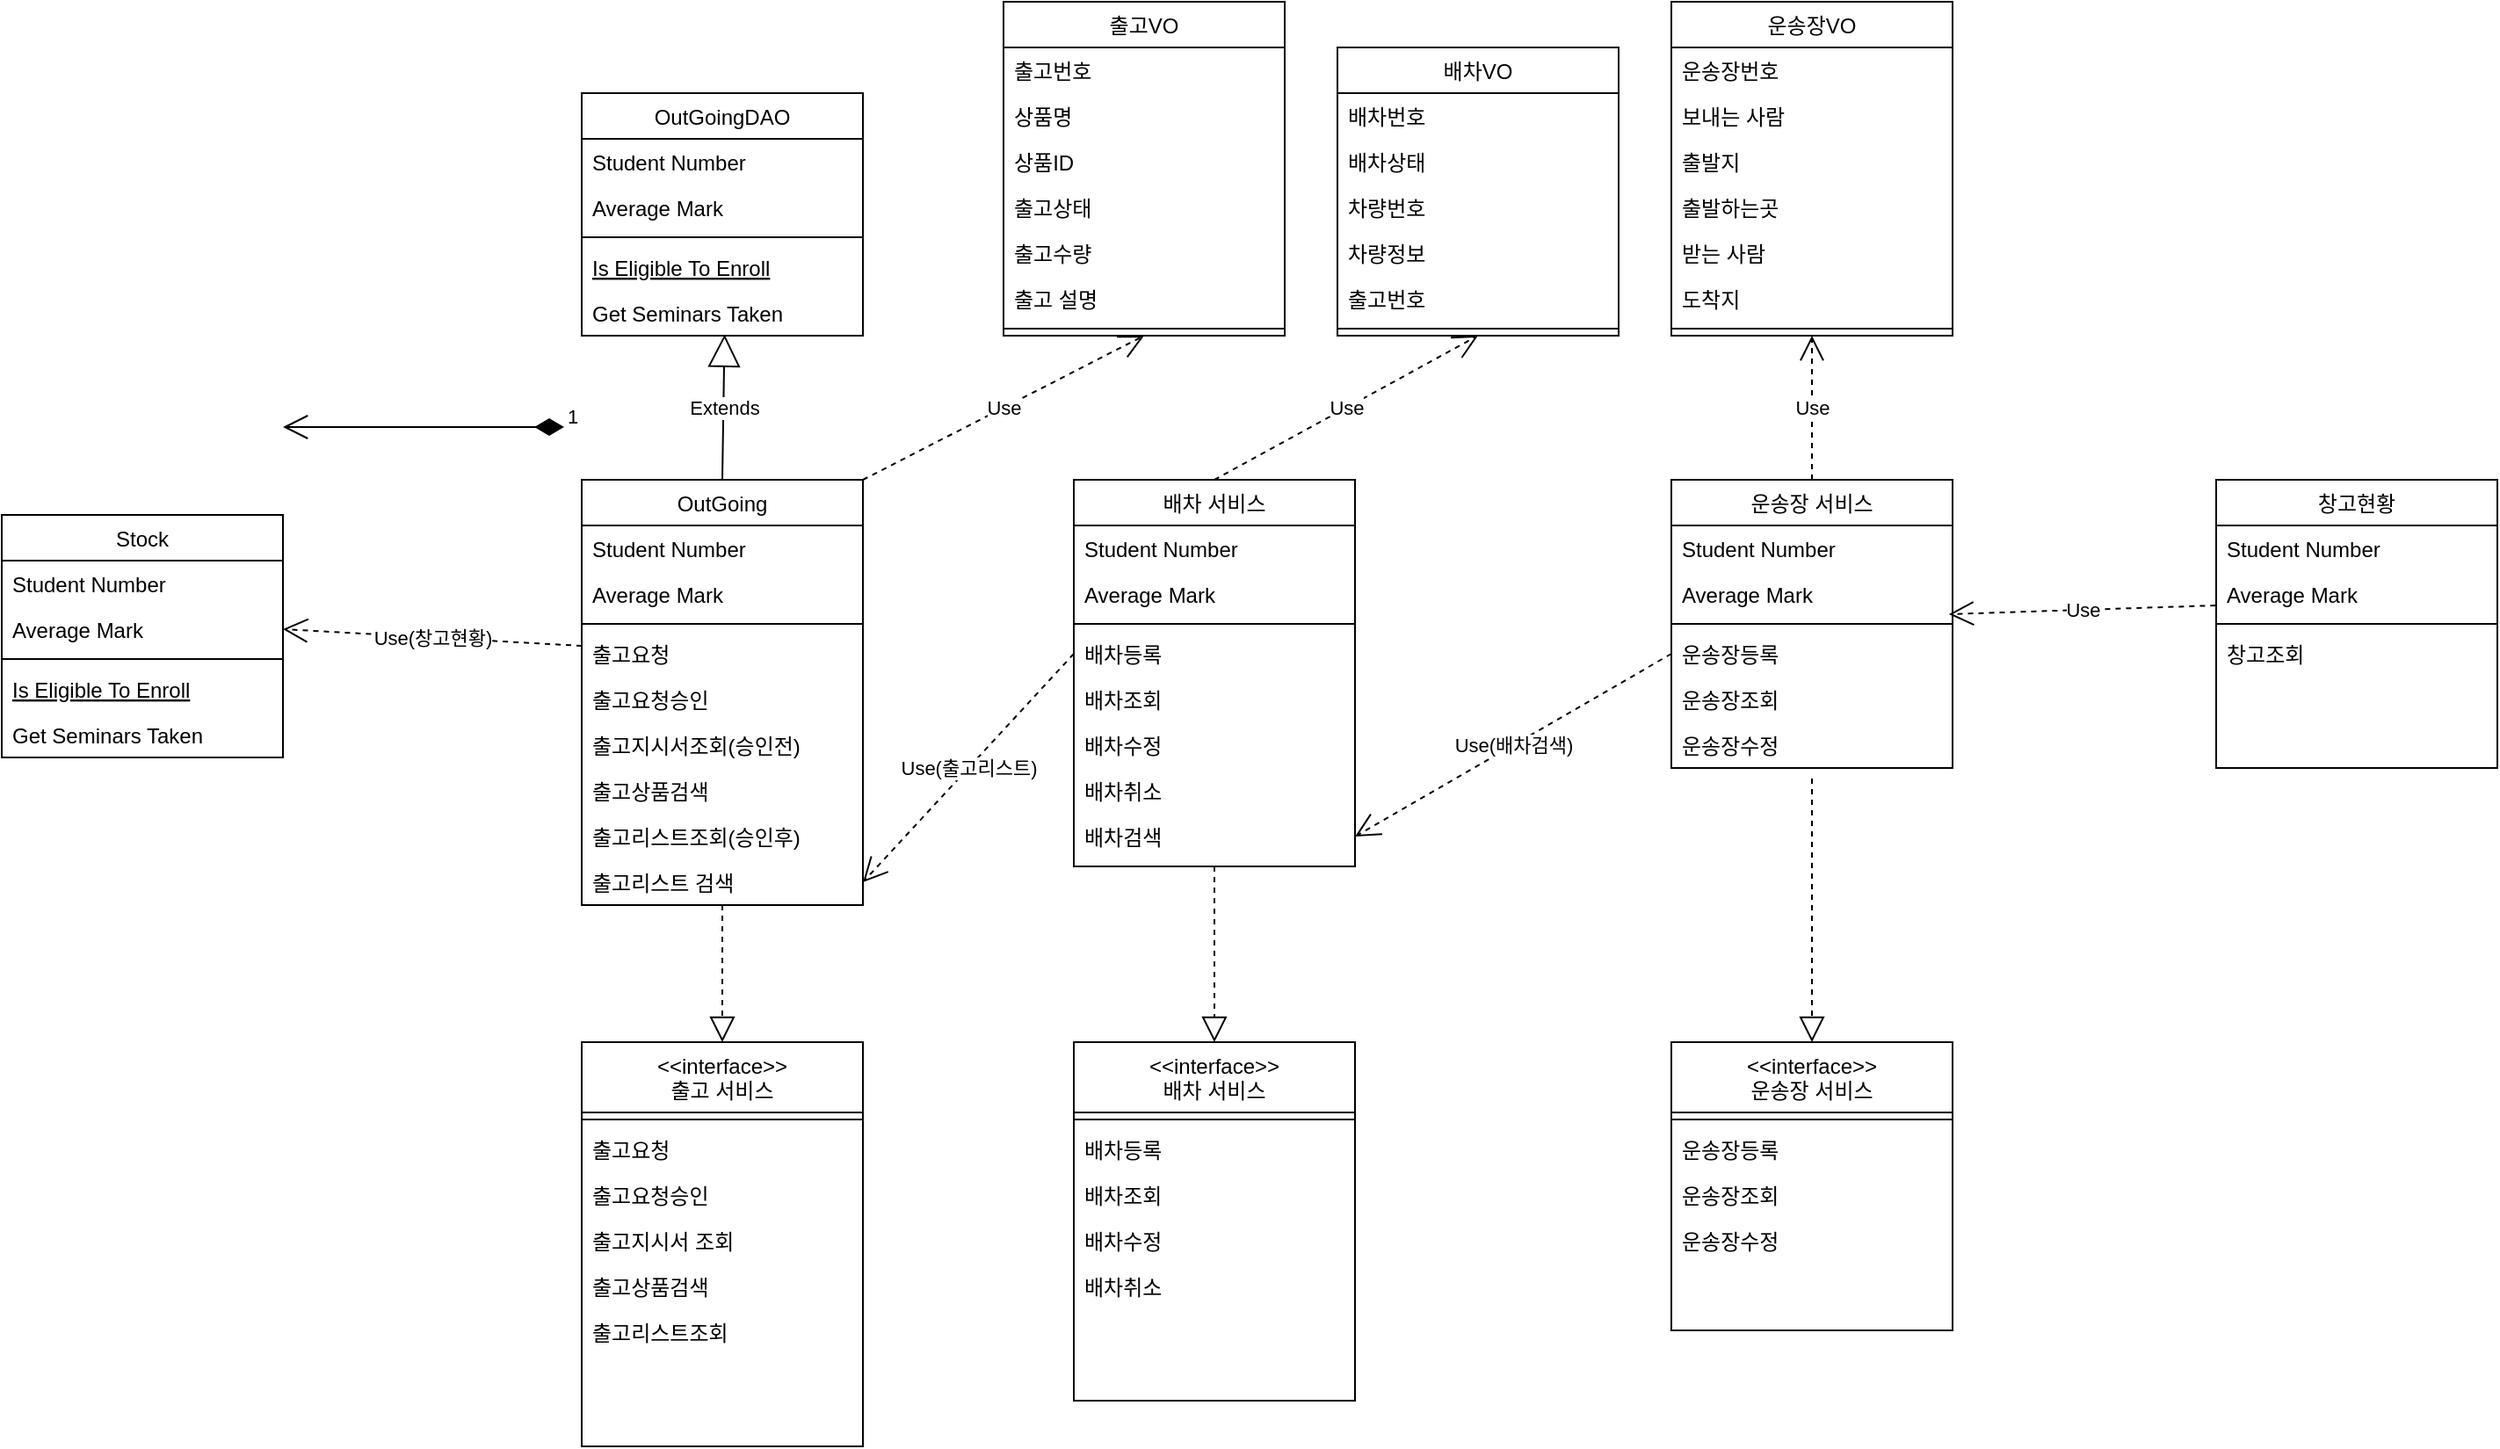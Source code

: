 <mxfile version="24.7.5">
  <diagram id="C5RBs43oDa-KdzZeNtuy" name="Page-1">
    <mxGraphModel dx="2876" dy="2363" grid="1" gridSize="10" guides="1" tooltips="1" connect="1" arrows="1" fold="1" page="1" pageScale="1" pageWidth="827" pageHeight="1169" math="0" shadow="0">
      <root>
        <mxCell id="WIyWlLk6GJQsqaUBKTNV-0" />
        <mxCell id="WIyWlLk6GJQsqaUBKTNV-1" parent="WIyWlLk6GJQsqaUBKTNV-0" />
        <mxCell id="iJQZJA_IHK3bisu3ewxk-0" value="OutGoing" style="swimlane;fontStyle=0;align=center;verticalAlign=top;childLayout=stackLayout;horizontal=1;startSize=26;horizontalStack=0;resizeParent=1;resizeLast=0;collapsible=1;marginBottom=0;rounded=0;shadow=0;strokeWidth=1;" vertex="1" parent="WIyWlLk6GJQsqaUBKTNV-1">
          <mxGeometry x="80" y="260" width="160" height="242" as="geometry">
            <mxRectangle x="130" y="380" width="160" height="26" as="alternateBounds" />
          </mxGeometry>
        </mxCell>
        <mxCell id="iJQZJA_IHK3bisu3ewxk-1" value="Student Number" style="text;align=left;verticalAlign=top;spacingLeft=4;spacingRight=4;overflow=hidden;rotatable=0;points=[[0,0.5],[1,0.5]];portConstraint=eastwest;" vertex="1" parent="iJQZJA_IHK3bisu3ewxk-0">
          <mxGeometry y="26" width="160" height="26" as="geometry" />
        </mxCell>
        <mxCell id="iJQZJA_IHK3bisu3ewxk-2" value="Average Mark" style="text;align=left;verticalAlign=top;spacingLeft=4;spacingRight=4;overflow=hidden;rotatable=0;points=[[0,0.5],[1,0.5]];portConstraint=eastwest;rounded=0;shadow=0;html=0;" vertex="1" parent="iJQZJA_IHK3bisu3ewxk-0">
          <mxGeometry y="52" width="160" height="26" as="geometry" />
        </mxCell>
        <mxCell id="iJQZJA_IHK3bisu3ewxk-3" value="" style="line;html=1;strokeWidth=1;align=left;verticalAlign=middle;spacingTop=-1;spacingLeft=3;spacingRight=3;rotatable=0;labelPosition=right;points=[];portConstraint=eastwest;" vertex="1" parent="iJQZJA_IHK3bisu3ewxk-0">
          <mxGeometry y="78" width="160" height="8" as="geometry" />
        </mxCell>
        <mxCell id="iJQZJA_IHK3bisu3ewxk-5" value="출고요청" style="text;align=left;verticalAlign=top;spacingLeft=4;spacingRight=4;overflow=hidden;rotatable=0;points=[[0,0.5],[1,0.5]];portConstraint=eastwest;" vertex="1" parent="iJQZJA_IHK3bisu3ewxk-0">
          <mxGeometry y="86" width="160" height="26" as="geometry" />
        </mxCell>
        <mxCell id="iJQZJA_IHK3bisu3ewxk-72" value="출고요청승인" style="text;align=left;verticalAlign=top;spacingLeft=4;spacingRight=4;overflow=hidden;rotatable=0;points=[[0,0.5],[1,0.5]];portConstraint=eastwest;" vertex="1" parent="iJQZJA_IHK3bisu3ewxk-0">
          <mxGeometry y="112" width="160" height="26" as="geometry" />
        </mxCell>
        <mxCell id="iJQZJA_IHK3bisu3ewxk-73" value="출고지시서조회(승인전)" style="text;align=left;verticalAlign=top;spacingLeft=4;spacingRight=4;overflow=hidden;rotatable=0;points=[[0,0.5],[1,0.5]];portConstraint=eastwest;" vertex="1" parent="iJQZJA_IHK3bisu3ewxk-0">
          <mxGeometry y="138" width="160" height="26" as="geometry" />
        </mxCell>
        <mxCell id="iJQZJA_IHK3bisu3ewxk-74" value="출고상품검색" style="text;align=left;verticalAlign=top;spacingLeft=4;spacingRight=4;overflow=hidden;rotatable=0;points=[[0,0.5],[1,0.5]];portConstraint=eastwest;" vertex="1" parent="iJQZJA_IHK3bisu3ewxk-0">
          <mxGeometry y="164" width="160" height="26" as="geometry" />
        </mxCell>
        <mxCell id="iJQZJA_IHK3bisu3ewxk-75" value="출고리스트조회(승인후)" style="text;align=left;verticalAlign=top;spacingLeft=4;spacingRight=4;overflow=hidden;rotatable=0;points=[[0,0.5],[1,0.5]];portConstraint=eastwest;" vertex="1" parent="iJQZJA_IHK3bisu3ewxk-0">
          <mxGeometry y="190" width="160" height="26" as="geometry" />
        </mxCell>
        <mxCell id="iJQZJA_IHK3bisu3ewxk-118" value="출고리스트 검색" style="text;align=left;verticalAlign=top;spacingLeft=4;spacingRight=4;overflow=hidden;rotatable=0;points=[[0,0.5],[1,0.5]];portConstraint=eastwest;" vertex="1" parent="iJQZJA_IHK3bisu3ewxk-0">
          <mxGeometry y="216" width="160" height="26" as="geometry" />
        </mxCell>
        <mxCell id="iJQZJA_IHK3bisu3ewxk-6" value="OutGoingDAO" style="swimlane;fontStyle=0;align=center;verticalAlign=top;childLayout=stackLayout;horizontal=1;startSize=26;horizontalStack=0;resizeParent=1;resizeLast=0;collapsible=1;marginBottom=0;rounded=0;shadow=0;strokeWidth=1;" vertex="1" parent="WIyWlLk6GJQsqaUBKTNV-1">
          <mxGeometry x="80" y="40" width="160" height="138" as="geometry">
            <mxRectangle x="130" y="380" width="160" height="26" as="alternateBounds" />
          </mxGeometry>
        </mxCell>
        <mxCell id="iJQZJA_IHK3bisu3ewxk-7" value="Student Number" style="text;align=left;verticalAlign=top;spacingLeft=4;spacingRight=4;overflow=hidden;rotatable=0;points=[[0,0.5],[1,0.5]];portConstraint=eastwest;" vertex="1" parent="iJQZJA_IHK3bisu3ewxk-6">
          <mxGeometry y="26" width="160" height="26" as="geometry" />
        </mxCell>
        <mxCell id="iJQZJA_IHK3bisu3ewxk-8" value="Average Mark" style="text;align=left;verticalAlign=top;spacingLeft=4;spacingRight=4;overflow=hidden;rotatable=0;points=[[0,0.5],[1,0.5]];portConstraint=eastwest;rounded=0;shadow=0;html=0;" vertex="1" parent="iJQZJA_IHK3bisu3ewxk-6">
          <mxGeometry y="52" width="160" height="26" as="geometry" />
        </mxCell>
        <mxCell id="iJQZJA_IHK3bisu3ewxk-9" value="" style="line;html=1;strokeWidth=1;align=left;verticalAlign=middle;spacingTop=-1;spacingLeft=3;spacingRight=3;rotatable=0;labelPosition=right;points=[];portConstraint=eastwest;" vertex="1" parent="iJQZJA_IHK3bisu3ewxk-6">
          <mxGeometry y="78" width="160" height="8" as="geometry" />
        </mxCell>
        <mxCell id="iJQZJA_IHK3bisu3ewxk-10" value="Is Eligible To Enroll" style="text;align=left;verticalAlign=top;spacingLeft=4;spacingRight=4;overflow=hidden;rotatable=0;points=[[0,0.5],[1,0.5]];portConstraint=eastwest;fontStyle=4" vertex="1" parent="iJQZJA_IHK3bisu3ewxk-6">
          <mxGeometry y="86" width="160" height="26" as="geometry" />
        </mxCell>
        <mxCell id="iJQZJA_IHK3bisu3ewxk-11" value="Get Seminars Taken" style="text;align=left;verticalAlign=top;spacingLeft=4;spacingRight=4;overflow=hidden;rotatable=0;points=[[0,0.5],[1,0.5]];portConstraint=eastwest;" vertex="1" parent="iJQZJA_IHK3bisu3ewxk-6">
          <mxGeometry y="112" width="160" height="26" as="geometry" />
        </mxCell>
        <mxCell id="iJQZJA_IHK3bisu3ewxk-13" value="운송장 서비스" style="swimlane;fontStyle=0;align=center;verticalAlign=top;childLayout=stackLayout;horizontal=1;startSize=26;horizontalStack=0;resizeParent=1;resizeLast=0;collapsible=1;marginBottom=0;rounded=0;shadow=0;strokeWidth=1;" vertex="1" parent="WIyWlLk6GJQsqaUBKTNV-1">
          <mxGeometry x="700" y="260" width="160" height="164" as="geometry">
            <mxRectangle x="130" y="380" width="160" height="26" as="alternateBounds" />
          </mxGeometry>
        </mxCell>
        <mxCell id="iJQZJA_IHK3bisu3ewxk-14" value="Student Number" style="text;align=left;verticalAlign=top;spacingLeft=4;spacingRight=4;overflow=hidden;rotatable=0;points=[[0,0.5],[1,0.5]];portConstraint=eastwest;" vertex="1" parent="iJQZJA_IHK3bisu3ewxk-13">
          <mxGeometry y="26" width="160" height="26" as="geometry" />
        </mxCell>
        <mxCell id="iJQZJA_IHK3bisu3ewxk-15" value="Average Mark" style="text;align=left;verticalAlign=top;spacingLeft=4;spacingRight=4;overflow=hidden;rotatable=0;points=[[0,0.5],[1,0.5]];portConstraint=eastwest;rounded=0;shadow=0;html=0;" vertex="1" parent="iJQZJA_IHK3bisu3ewxk-13">
          <mxGeometry y="52" width="160" height="26" as="geometry" />
        </mxCell>
        <mxCell id="iJQZJA_IHK3bisu3ewxk-16" value="" style="line;html=1;strokeWidth=1;align=left;verticalAlign=middle;spacingTop=-1;spacingLeft=3;spacingRight=3;rotatable=0;labelPosition=right;points=[];portConstraint=eastwest;" vertex="1" parent="iJQZJA_IHK3bisu3ewxk-13">
          <mxGeometry y="78" width="160" height="8" as="geometry" />
        </mxCell>
        <mxCell id="iJQZJA_IHK3bisu3ewxk-18" value="운송장등록" style="text;align=left;verticalAlign=top;spacingLeft=4;spacingRight=4;overflow=hidden;rotatable=0;points=[[0,0.5],[1,0.5]];portConstraint=eastwest;" vertex="1" parent="iJQZJA_IHK3bisu3ewxk-13">
          <mxGeometry y="86" width="160" height="26" as="geometry" />
        </mxCell>
        <mxCell id="iJQZJA_IHK3bisu3ewxk-45" value="운송장조회" style="text;align=left;verticalAlign=top;spacingLeft=4;spacingRight=4;overflow=hidden;rotatable=0;points=[[0,0.5],[1,0.5]];portConstraint=eastwest;" vertex="1" parent="iJQZJA_IHK3bisu3ewxk-13">
          <mxGeometry y="112" width="160" height="26" as="geometry" />
        </mxCell>
        <mxCell id="iJQZJA_IHK3bisu3ewxk-46" value="운송장수정" style="text;align=left;verticalAlign=top;spacingLeft=4;spacingRight=4;overflow=hidden;rotatable=0;points=[[0,0.5],[1,0.5]];portConstraint=eastwest;" vertex="1" parent="iJQZJA_IHK3bisu3ewxk-13">
          <mxGeometry y="138" width="160" height="26" as="geometry" />
        </mxCell>
        <mxCell id="iJQZJA_IHK3bisu3ewxk-19" value="배차 서비스" style="swimlane;fontStyle=0;align=center;verticalAlign=top;childLayout=stackLayout;horizontal=1;startSize=26;horizontalStack=0;resizeParent=1;resizeLast=0;collapsible=1;marginBottom=0;rounded=0;shadow=0;strokeWidth=1;" vertex="1" parent="WIyWlLk6GJQsqaUBKTNV-1">
          <mxGeometry x="360" y="260" width="160" height="220" as="geometry">
            <mxRectangle x="130" y="380" width="160" height="26" as="alternateBounds" />
          </mxGeometry>
        </mxCell>
        <mxCell id="iJQZJA_IHK3bisu3ewxk-20" value="Student Number" style="text;align=left;verticalAlign=top;spacingLeft=4;spacingRight=4;overflow=hidden;rotatable=0;points=[[0,0.5],[1,0.5]];portConstraint=eastwest;" vertex="1" parent="iJQZJA_IHK3bisu3ewxk-19">
          <mxGeometry y="26" width="160" height="26" as="geometry" />
        </mxCell>
        <mxCell id="iJQZJA_IHK3bisu3ewxk-21" value="Average Mark" style="text;align=left;verticalAlign=top;spacingLeft=4;spacingRight=4;overflow=hidden;rotatable=0;points=[[0,0.5],[1,0.5]];portConstraint=eastwest;rounded=0;shadow=0;html=0;" vertex="1" parent="iJQZJA_IHK3bisu3ewxk-19">
          <mxGeometry y="52" width="160" height="26" as="geometry" />
        </mxCell>
        <mxCell id="iJQZJA_IHK3bisu3ewxk-22" value="" style="line;html=1;strokeWidth=1;align=left;verticalAlign=middle;spacingTop=-1;spacingLeft=3;spacingRight=3;rotatable=0;labelPosition=right;points=[];portConstraint=eastwest;" vertex="1" parent="iJQZJA_IHK3bisu3ewxk-19">
          <mxGeometry y="78" width="160" height="8" as="geometry" />
        </mxCell>
        <mxCell id="iJQZJA_IHK3bisu3ewxk-24" value="배차등록" style="text;align=left;verticalAlign=top;spacingLeft=4;spacingRight=4;overflow=hidden;rotatable=0;points=[[0,0.5],[1,0.5]];portConstraint=eastwest;" vertex="1" parent="iJQZJA_IHK3bisu3ewxk-19">
          <mxGeometry y="86" width="160" height="26" as="geometry" />
        </mxCell>
        <mxCell id="iJQZJA_IHK3bisu3ewxk-38" value="배차조회" style="text;align=left;verticalAlign=top;spacingLeft=4;spacingRight=4;overflow=hidden;rotatable=0;points=[[0,0.5],[1,0.5]];portConstraint=eastwest;" vertex="1" parent="iJQZJA_IHK3bisu3ewxk-19">
          <mxGeometry y="112" width="160" height="26" as="geometry" />
        </mxCell>
        <mxCell id="iJQZJA_IHK3bisu3ewxk-39" value="배차수정" style="text;align=left;verticalAlign=top;spacingLeft=4;spacingRight=4;overflow=hidden;rotatable=0;points=[[0,0.5],[1,0.5]];portConstraint=eastwest;" vertex="1" parent="iJQZJA_IHK3bisu3ewxk-19">
          <mxGeometry y="138" width="160" height="26" as="geometry" />
        </mxCell>
        <mxCell id="iJQZJA_IHK3bisu3ewxk-41" value="배차취소" style="text;align=left;verticalAlign=top;spacingLeft=4;spacingRight=4;overflow=hidden;rotatable=0;points=[[0,0.5],[1,0.5]];portConstraint=eastwest;" vertex="1" parent="iJQZJA_IHK3bisu3ewxk-19">
          <mxGeometry y="164" width="160" height="26" as="geometry" />
        </mxCell>
        <mxCell id="iJQZJA_IHK3bisu3ewxk-119" value="배차검색" style="text;align=left;verticalAlign=top;spacingLeft=4;spacingRight=4;overflow=hidden;rotatable=0;points=[[0,0.5],[1,0.5]];portConstraint=eastwest;" vertex="1" parent="iJQZJA_IHK3bisu3ewxk-19">
          <mxGeometry y="190" width="160" height="26" as="geometry" />
        </mxCell>
        <mxCell id="iJQZJA_IHK3bisu3ewxk-25" value="&lt;&lt;interface&gt;&gt;&#xa;배차 서비스" style="swimlane;fontStyle=0;align=center;verticalAlign=top;childLayout=stackLayout;horizontal=1;startSize=40;horizontalStack=0;resizeParent=1;resizeLast=0;collapsible=1;marginBottom=0;rounded=0;shadow=0;strokeWidth=1;" vertex="1" parent="WIyWlLk6GJQsqaUBKTNV-1">
          <mxGeometry x="360" y="580" width="160" height="204" as="geometry">
            <mxRectangle x="130" y="380" width="160" height="26" as="alternateBounds" />
          </mxGeometry>
        </mxCell>
        <mxCell id="iJQZJA_IHK3bisu3ewxk-28" value="" style="line;html=1;strokeWidth=1;align=left;verticalAlign=middle;spacingTop=-1;spacingLeft=3;spacingRight=3;rotatable=0;labelPosition=right;points=[];portConstraint=eastwest;" vertex="1" parent="iJQZJA_IHK3bisu3ewxk-25">
          <mxGeometry y="40" width="160" height="8" as="geometry" />
        </mxCell>
        <mxCell id="iJQZJA_IHK3bisu3ewxk-29" value="배차등록" style="text;align=left;verticalAlign=top;spacingLeft=4;spacingRight=4;overflow=hidden;rotatable=0;points=[[0,0.5],[1,0.5]];portConstraint=eastwest;" vertex="1" parent="iJQZJA_IHK3bisu3ewxk-25">
          <mxGeometry y="48" width="160" height="26" as="geometry" />
        </mxCell>
        <mxCell id="iJQZJA_IHK3bisu3ewxk-35" value="배차조회" style="text;align=left;verticalAlign=top;spacingLeft=4;spacingRight=4;overflow=hidden;rotatable=0;points=[[0,0.5],[1,0.5]];portConstraint=eastwest;" vertex="1" parent="iJQZJA_IHK3bisu3ewxk-25">
          <mxGeometry y="74" width="160" height="26" as="geometry" />
        </mxCell>
        <mxCell id="iJQZJA_IHK3bisu3ewxk-36" value="배차수정" style="text;align=left;verticalAlign=top;spacingLeft=4;spacingRight=4;overflow=hidden;rotatable=0;points=[[0,0.5],[1,0.5]];portConstraint=eastwest;" vertex="1" parent="iJQZJA_IHK3bisu3ewxk-25">
          <mxGeometry y="100" width="160" height="26" as="geometry" />
        </mxCell>
        <mxCell id="iJQZJA_IHK3bisu3ewxk-37" value="배차취소" style="text;align=left;verticalAlign=top;spacingLeft=4;spacingRight=4;overflow=hidden;rotatable=0;points=[[0,0.5],[1,0.5]];portConstraint=eastwest;" vertex="1" parent="iJQZJA_IHK3bisu3ewxk-25">
          <mxGeometry y="126" width="160" height="26" as="geometry" />
        </mxCell>
        <mxCell id="iJQZJA_IHK3bisu3ewxk-30" value="&lt;&lt;interface&gt;&gt;&#xa;운송장 서비스" style="swimlane;fontStyle=0;align=center;verticalAlign=top;childLayout=stackLayout;horizontal=1;startSize=40;horizontalStack=0;resizeParent=1;resizeLast=0;collapsible=1;marginBottom=0;rounded=0;shadow=0;strokeWidth=1;" vertex="1" parent="WIyWlLk6GJQsqaUBKTNV-1">
          <mxGeometry x="700" y="580" width="160" height="164" as="geometry">
            <mxRectangle x="130" y="380" width="160" height="26" as="alternateBounds" />
          </mxGeometry>
        </mxCell>
        <mxCell id="iJQZJA_IHK3bisu3ewxk-33" value="" style="line;html=1;strokeWidth=1;align=left;verticalAlign=middle;spacingTop=-1;spacingLeft=3;spacingRight=3;rotatable=0;labelPosition=right;points=[];portConstraint=eastwest;" vertex="1" parent="iJQZJA_IHK3bisu3ewxk-30">
          <mxGeometry y="40" width="160" height="8" as="geometry" />
        </mxCell>
        <mxCell id="iJQZJA_IHK3bisu3ewxk-34" value="운송장등록" style="text;align=left;verticalAlign=top;spacingLeft=4;spacingRight=4;overflow=hidden;rotatable=0;points=[[0,0.5],[1,0.5]];portConstraint=eastwest;" vertex="1" parent="iJQZJA_IHK3bisu3ewxk-30">
          <mxGeometry y="48" width="160" height="26" as="geometry" />
        </mxCell>
        <mxCell id="iJQZJA_IHK3bisu3ewxk-43" value="운송장조회" style="text;align=left;verticalAlign=top;spacingLeft=4;spacingRight=4;overflow=hidden;rotatable=0;points=[[0,0.5],[1,0.5]];portConstraint=eastwest;" vertex="1" parent="iJQZJA_IHK3bisu3ewxk-30">
          <mxGeometry y="74" width="160" height="26" as="geometry" />
        </mxCell>
        <mxCell id="iJQZJA_IHK3bisu3ewxk-44" value="운송장수정" style="text;align=left;verticalAlign=top;spacingLeft=4;spacingRight=4;overflow=hidden;rotatable=0;points=[[0,0.5],[1,0.5]];portConstraint=eastwest;" vertex="1" parent="iJQZJA_IHK3bisu3ewxk-30">
          <mxGeometry y="100" width="160" height="26" as="geometry" />
        </mxCell>
        <mxCell id="iJQZJA_IHK3bisu3ewxk-42" value="" style="endArrow=block;dashed=1;endFill=0;endSize=12;html=1;rounded=0;entryX=0.5;entryY=0;entryDx=0;entryDy=0;exitX=0.5;exitY=1;exitDx=0;exitDy=0;" edge="1" parent="WIyWlLk6GJQsqaUBKTNV-1" source="iJQZJA_IHK3bisu3ewxk-19" target="iJQZJA_IHK3bisu3ewxk-25">
          <mxGeometry width="160" relative="1" as="geometry">
            <mxPoint x="510" y="540" as="sourcePoint" />
            <mxPoint x="855.92" y="466" as="targetPoint" />
          </mxGeometry>
        </mxCell>
        <mxCell id="iJQZJA_IHK3bisu3ewxk-47" value="" style="endArrow=block;dashed=1;endFill=0;endSize=12;html=1;rounded=0;entryX=0.5;entryY=0;entryDx=0;entryDy=0;exitX=0.5;exitY=1.231;exitDx=0;exitDy=0;exitPerimeter=0;" edge="1" parent="WIyWlLk6GJQsqaUBKTNV-1" source="iJQZJA_IHK3bisu3ewxk-46" target="iJQZJA_IHK3bisu3ewxk-30">
          <mxGeometry width="160" relative="1" as="geometry">
            <mxPoint x="530" y="580" as="sourcePoint" />
            <mxPoint x="370" y="580" as="targetPoint" />
          </mxGeometry>
        </mxCell>
        <mxCell id="iJQZJA_IHK3bisu3ewxk-50" value="&lt;&lt;interface&gt;&gt;&#xa;출고 서비스" style="swimlane;fontStyle=0;align=center;verticalAlign=top;childLayout=stackLayout;horizontal=1;startSize=40;horizontalStack=0;resizeParent=1;resizeLast=0;collapsible=1;marginBottom=0;rounded=0;shadow=0;strokeWidth=1;" vertex="1" parent="WIyWlLk6GJQsqaUBKTNV-1">
          <mxGeometry x="80" y="580" width="160" height="230" as="geometry">
            <mxRectangle x="130" y="380" width="160" height="26" as="alternateBounds" />
          </mxGeometry>
        </mxCell>
        <mxCell id="iJQZJA_IHK3bisu3ewxk-53" value="" style="line;html=1;strokeWidth=1;align=left;verticalAlign=middle;spacingTop=-1;spacingLeft=3;spacingRight=3;rotatable=0;labelPosition=right;points=[];portConstraint=eastwest;" vertex="1" parent="iJQZJA_IHK3bisu3ewxk-50">
          <mxGeometry y="40" width="160" height="8" as="geometry" />
        </mxCell>
        <mxCell id="iJQZJA_IHK3bisu3ewxk-54" value="출고요청" style="text;align=left;verticalAlign=top;spacingLeft=4;spacingRight=4;overflow=hidden;rotatable=0;points=[[0,0.5],[1,0.5]];portConstraint=eastwest;" vertex="1" parent="iJQZJA_IHK3bisu3ewxk-50">
          <mxGeometry y="48" width="160" height="26" as="geometry" />
        </mxCell>
        <mxCell id="iJQZJA_IHK3bisu3ewxk-55" value="출고요청승인  " style="text;align=left;verticalAlign=top;spacingLeft=4;spacingRight=4;overflow=hidden;rotatable=0;points=[[0,0.5],[1,0.5]];portConstraint=eastwest;" vertex="1" parent="iJQZJA_IHK3bisu3ewxk-50">
          <mxGeometry y="74" width="160" height="26" as="geometry" />
        </mxCell>
        <mxCell id="iJQZJA_IHK3bisu3ewxk-56" value="출고지시서 조회" style="text;align=left;verticalAlign=top;spacingLeft=4;spacingRight=4;overflow=hidden;rotatable=0;points=[[0,0.5],[1,0.5]];portConstraint=eastwest;" vertex="1" parent="iJQZJA_IHK3bisu3ewxk-50">
          <mxGeometry y="100" width="160" height="26" as="geometry" />
        </mxCell>
        <mxCell id="iJQZJA_IHK3bisu3ewxk-57" value="출고상품검색" style="text;align=left;verticalAlign=top;spacingLeft=4;spacingRight=4;overflow=hidden;rotatable=0;points=[[0,0.5],[1,0.5]];portConstraint=eastwest;" vertex="1" parent="iJQZJA_IHK3bisu3ewxk-50">
          <mxGeometry y="126" width="160" height="26" as="geometry" />
        </mxCell>
        <mxCell id="iJQZJA_IHK3bisu3ewxk-58" value="출고리스트조회" style="text;align=left;verticalAlign=top;spacingLeft=4;spacingRight=4;overflow=hidden;rotatable=0;points=[[0,0.5],[1,0.5]];portConstraint=eastwest;" vertex="1" parent="iJQZJA_IHK3bisu3ewxk-50">
          <mxGeometry y="152" width="160" height="26" as="geometry" />
        </mxCell>
        <mxCell id="iJQZJA_IHK3bisu3ewxk-59" value="" style="endArrow=block;dashed=1;endFill=0;endSize=12;html=1;rounded=0;entryX=0.5;entryY=0;entryDx=0;entryDy=0;exitX=0.5;exitY=1;exitDx=0;exitDy=0;" edge="1" parent="WIyWlLk6GJQsqaUBKTNV-1" source="iJQZJA_IHK3bisu3ewxk-0" target="iJQZJA_IHK3bisu3ewxk-50">
          <mxGeometry width="160" relative="1" as="geometry">
            <mxPoint x="150" y="410" as="sourcePoint" />
            <mxPoint x="310" y="410" as="targetPoint" />
          </mxGeometry>
        </mxCell>
        <mxCell id="iJQZJA_IHK3bisu3ewxk-64" value="출고VO" style="swimlane;fontStyle=0;align=center;verticalAlign=top;childLayout=stackLayout;horizontal=1;startSize=26;horizontalStack=0;resizeParent=1;resizeLast=0;collapsible=1;marginBottom=0;rounded=0;shadow=0;strokeWidth=1;" vertex="1" parent="WIyWlLk6GJQsqaUBKTNV-1">
          <mxGeometry x="320" y="-12" width="160" height="190" as="geometry">
            <mxRectangle x="130" y="380" width="160" height="26" as="alternateBounds" />
          </mxGeometry>
        </mxCell>
        <mxCell id="iJQZJA_IHK3bisu3ewxk-65" value="출고번호" style="text;align=left;verticalAlign=top;spacingLeft=4;spacingRight=4;overflow=hidden;rotatable=0;points=[[0,0.5],[1,0.5]];portConstraint=eastwest;" vertex="1" parent="iJQZJA_IHK3bisu3ewxk-64">
          <mxGeometry y="26" width="160" height="26" as="geometry" />
        </mxCell>
        <mxCell id="iJQZJA_IHK3bisu3ewxk-66" value="상품명" style="text;align=left;verticalAlign=top;spacingLeft=4;spacingRight=4;overflow=hidden;rotatable=0;points=[[0,0.5],[1,0.5]];portConstraint=eastwest;rounded=0;shadow=0;html=0;" vertex="1" parent="iJQZJA_IHK3bisu3ewxk-64">
          <mxGeometry y="52" width="160" height="26" as="geometry" />
        </mxCell>
        <mxCell id="iJQZJA_IHK3bisu3ewxk-70" value="상품ID" style="text;align=left;verticalAlign=top;spacingLeft=4;spacingRight=4;overflow=hidden;rotatable=0;points=[[0,0.5],[1,0.5]];portConstraint=eastwest;rounded=0;shadow=0;html=0;" vertex="1" parent="iJQZJA_IHK3bisu3ewxk-64">
          <mxGeometry y="78" width="160" height="26" as="geometry" />
        </mxCell>
        <mxCell id="iJQZJA_IHK3bisu3ewxk-71" value="출고상태" style="text;align=left;verticalAlign=top;spacingLeft=4;spacingRight=4;overflow=hidden;rotatable=0;points=[[0,0.5],[1,0.5]];portConstraint=eastwest;rounded=0;shadow=0;html=0;" vertex="1" parent="iJQZJA_IHK3bisu3ewxk-64">
          <mxGeometry y="104" width="160" height="26" as="geometry" />
        </mxCell>
        <mxCell id="iJQZJA_IHK3bisu3ewxk-111" value="출고수량" style="text;align=left;verticalAlign=top;spacingLeft=4;spacingRight=4;overflow=hidden;rotatable=0;points=[[0,0.5],[1,0.5]];portConstraint=eastwest;rounded=0;shadow=0;html=0;" vertex="1" parent="iJQZJA_IHK3bisu3ewxk-64">
          <mxGeometry y="130" width="160" height="26" as="geometry" />
        </mxCell>
        <mxCell id="iJQZJA_IHK3bisu3ewxk-112" value="출고 설명" style="text;align=left;verticalAlign=top;spacingLeft=4;spacingRight=4;overflow=hidden;rotatable=0;points=[[0,0.5],[1,0.5]];portConstraint=eastwest;rounded=0;shadow=0;html=0;" vertex="1" parent="iJQZJA_IHK3bisu3ewxk-64">
          <mxGeometry y="156" width="160" height="26" as="geometry" />
        </mxCell>
        <mxCell id="iJQZJA_IHK3bisu3ewxk-67" value="" style="line;html=1;strokeWidth=1;align=left;verticalAlign=middle;spacingTop=-1;spacingLeft=3;spacingRight=3;rotatable=0;labelPosition=right;points=[];portConstraint=eastwest;" vertex="1" parent="iJQZJA_IHK3bisu3ewxk-64">
          <mxGeometry y="182" width="160" height="8" as="geometry" />
        </mxCell>
        <mxCell id="iJQZJA_IHK3bisu3ewxk-77" value="Stock" style="swimlane;fontStyle=0;align=center;verticalAlign=top;childLayout=stackLayout;horizontal=1;startSize=26;horizontalStack=0;resizeParent=1;resizeLast=0;collapsible=1;marginBottom=0;rounded=0;shadow=0;strokeWidth=1;" vertex="1" parent="WIyWlLk6GJQsqaUBKTNV-1">
          <mxGeometry x="-250" y="280" width="160" height="138" as="geometry">
            <mxRectangle x="130" y="380" width="160" height="26" as="alternateBounds" />
          </mxGeometry>
        </mxCell>
        <mxCell id="iJQZJA_IHK3bisu3ewxk-78" value="Student Number" style="text;align=left;verticalAlign=top;spacingLeft=4;spacingRight=4;overflow=hidden;rotatable=0;points=[[0,0.5],[1,0.5]];portConstraint=eastwest;" vertex="1" parent="iJQZJA_IHK3bisu3ewxk-77">
          <mxGeometry y="26" width="160" height="26" as="geometry" />
        </mxCell>
        <mxCell id="iJQZJA_IHK3bisu3ewxk-79" value="Average Mark" style="text;align=left;verticalAlign=top;spacingLeft=4;spacingRight=4;overflow=hidden;rotatable=0;points=[[0,0.5],[1,0.5]];portConstraint=eastwest;rounded=0;shadow=0;html=0;" vertex="1" parent="iJQZJA_IHK3bisu3ewxk-77">
          <mxGeometry y="52" width="160" height="26" as="geometry" />
        </mxCell>
        <mxCell id="iJQZJA_IHK3bisu3ewxk-80" value="" style="line;html=1;strokeWidth=1;align=left;verticalAlign=middle;spacingTop=-1;spacingLeft=3;spacingRight=3;rotatable=0;labelPosition=right;points=[];portConstraint=eastwest;" vertex="1" parent="iJQZJA_IHK3bisu3ewxk-77">
          <mxGeometry y="78" width="160" height="8" as="geometry" />
        </mxCell>
        <mxCell id="iJQZJA_IHK3bisu3ewxk-81" value="Is Eligible To Enroll" style="text;align=left;verticalAlign=top;spacingLeft=4;spacingRight=4;overflow=hidden;rotatable=0;points=[[0,0.5],[1,0.5]];portConstraint=eastwest;fontStyle=4" vertex="1" parent="iJQZJA_IHK3bisu3ewxk-77">
          <mxGeometry y="86" width="160" height="26" as="geometry" />
        </mxCell>
        <mxCell id="iJQZJA_IHK3bisu3ewxk-82" value="Get Seminars Taken" style="text;align=left;verticalAlign=top;spacingLeft=4;spacingRight=4;overflow=hidden;rotatable=0;points=[[0,0.5],[1,0.5]];portConstraint=eastwest;" vertex="1" parent="iJQZJA_IHK3bisu3ewxk-77">
          <mxGeometry y="112" width="160" height="26" as="geometry" />
        </mxCell>
        <mxCell id="iJQZJA_IHK3bisu3ewxk-83" value="배차VO" style="swimlane;fontStyle=0;align=center;verticalAlign=top;childLayout=stackLayout;horizontal=1;startSize=26;horizontalStack=0;resizeParent=1;resizeLast=0;collapsible=1;marginBottom=0;rounded=0;shadow=0;strokeWidth=1;" vertex="1" parent="WIyWlLk6GJQsqaUBKTNV-1">
          <mxGeometry x="510" y="14" width="160" height="164" as="geometry">
            <mxRectangle x="130" y="380" width="160" height="26" as="alternateBounds" />
          </mxGeometry>
        </mxCell>
        <mxCell id="iJQZJA_IHK3bisu3ewxk-84" value="배차번호" style="text;align=left;verticalAlign=top;spacingLeft=4;spacingRight=4;overflow=hidden;rotatable=0;points=[[0,0.5],[1,0.5]];portConstraint=eastwest;" vertex="1" parent="iJQZJA_IHK3bisu3ewxk-83">
          <mxGeometry y="26" width="160" height="26" as="geometry" />
        </mxCell>
        <mxCell id="iJQZJA_IHK3bisu3ewxk-116" value="배차상태" style="text;align=left;verticalAlign=top;spacingLeft=4;spacingRight=4;overflow=hidden;rotatable=0;points=[[0,0.5],[1,0.5]];portConstraint=eastwest;" vertex="1" parent="iJQZJA_IHK3bisu3ewxk-83">
          <mxGeometry y="52" width="160" height="26" as="geometry" />
        </mxCell>
        <mxCell id="iJQZJA_IHK3bisu3ewxk-85" value="차량번호" style="text;align=left;verticalAlign=top;spacingLeft=4;spacingRight=4;overflow=hidden;rotatable=0;points=[[0,0.5],[1,0.5]];portConstraint=eastwest;rounded=0;shadow=0;html=0;" vertex="1" parent="iJQZJA_IHK3bisu3ewxk-83">
          <mxGeometry y="78" width="160" height="26" as="geometry" />
        </mxCell>
        <mxCell id="iJQZJA_IHK3bisu3ewxk-109" value="차량정보" style="text;align=left;verticalAlign=top;spacingLeft=4;spacingRight=4;overflow=hidden;rotatable=0;points=[[0,0.5],[1,0.5]];portConstraint=eastwest;rounded=0;shadow=0;html=0;" vertex="1" parent="iJQZJA_IHK3bisu3ewxk-83">
          <mxGeometry y="104" width="160" height="26" as="geometry" />
        </mxCell>
        <mxCell id="iJQZJA_IHK3bisu3ewxk-86" value="출고번호" style="text;align=left;verticalAlign=top;spacingLeft=4;spacingRight=4;overflow=hidden;rotatable=0;points=[[0,0.5],[1,0.5]];portConstraint=eastwest;rounded=0;shadow=0;html=0;" vertex="1" parent="iJQZJA_IHK3bisu3ewxk-83">
          <mxGeometry y="130" width="160" height="26" as="geometry" />
        </mxCell>
        <mxCell id="iJQZJA_IHK3bisu3ewxk-88" value="" style="line;html=1;strokeWidth=1;align=left;verticalAlign=middle;spacingTop=-1;spacingLeft=3;spacingRight=3;rotatable=0;labelPosition=right;points=[];portConstraint=eastwest;" vertex="1" parent="iJQZJA_IHK3bisu3ewxk-83">
          <mxGeometry y="156" width="160" height="8" as="geometry" />
        </mxCell>
        <mxCell id="iJQZJA_IHK3bisu3ewxk-89" value="운송장VO" style="swimlane;fontStyle=0;align=center;verticalAlign=top;childLayout=stackLayout;horizontal=1;startSize=26;horizontalStack=0;resizeParent=1;resizeLast=0;collapsible=1;marginBottom=0;rounded=0;shadow=0;strokeWidth=1;" vertex="1" parent="WIyWlLk6GJQsqaUBKTNV-1">
          <mxGeometry x="700" y="-12" width="160" height="190" as="geometry">
            <mxRectangle x="130" y="380" width="160" height="26" as="alternateBounds" />
          </mxGeometry>
        </mxCell>
        <mxCell id="iJQZJA_IHK3bisu3ewxk-90" value="운송장번호" style="text;align=left;verticalAlign=top;spacingLeft=4;spacingRight=4;overflow=hidden;rotatable=0;points=[[0,0.5],[1,0.5]];portConstraint=eastwest;" vertex="1" parent="iJQZJA_IHK3bisu3ewxk-89">
          <mxGeometry y="26" width="160" height="26" as="geometry" />
        </mxCell>
        <mxCell id="iJQZJA_IHK3bisu3ewxk-91" value="보내는 사람 " style="text;align=left;verticalAlign=top;spacingLeft=4;spacingRight=4;overflow=hidden;rotatable=0;points=[[0,0.5],[1,0.5]];portConstraint=eastwest;rounded=0;shadow=0;html=0;" vertex="1" parent="iJQZJA_IHK3bisu3ewxk-89">
          <mxGeometry y="52" width="160" height="26" as="geometry" />
        </mxCell>
        <mxCell id="iJQZJA_IHK3bisu3ewxk-92" value="출발지" style="text;align=left;verticalAlign=top;spacingLeft=4;spacingRight=4;overflow=hidden;rotatable=0;points=[[0,0.5],[1,0.5]];portConstraint=eastwest;rounded=0;shadow=0;html=0;" vertex="1" parent="iJQZJA_IHK3bisu3ewxk-89">
          <mxGeometry y="78" width="160" height="26" as="geometry" />
        </mxCell>
        <mxCell id="iJQZJA_IHK3bisu3ewxk-95" value="출발하는곳" style="text;align=left;verticalAlign=top;spacingLeft=4;spacingRight=4;overflow=hidden;rotatable=0;points=[[0,0.5],[1,0.5]];portConstraint=eastwest;rounded=0;shadow=0;html=0;" vertex="1" parent="iJQZJA_IHK3bisu3ewxk-89">
          <mxGeometry y="104" width="160" height="26" as="geometry" />
        </mxCell>
        <mxCell id="iJQZJA_IHK3bisu3ewxk-93" value="받는 사람" style="text;align=left;verticalAlign=top;spacingLeft=4;spacingRight=4;overflow=hidden;rotatable=0;points=[[0,0.5],[1,0.5]];portConstraint=eastwest;rounded=0;shadow=0;html=0;" vertex="1" parent="iJQZJA_IHK3bisu3ewxk-89">
          <mxGeometry y="130" width="160" height="26" as="geometry" />
        </mxCell>
        <mxCell id="iJQZJA_IHK3bisu3ewxk-96" value="도착지" style="text;align=left;verticalAlign=top;spacingLeft=4;spacingRight=4;overflow=hidden;rotatable=0;points=[[0,0.5],[1,0.5]];portConstraint=eastwest;rounded=0;shadow=0;html=0;" vertex="1" parent="iJQZJA_IHK3bisu3ewxk-89">
          <mxGeometry y="156" width="160" height="26" as="geometry" />
        </mxCell>
        <mxCell id="iJQZJA_IHK3bisu3ewxk-94" value="" style="line;html=1;strokeWidth=1;align=left;verticalAlign=middle;spacingTop=-1;spacingLeft=3;spacingRight=3;rotatable=0;labelPosition=right;points=[];portConstraint=eastwest;" vertex="1" parent="iJQZJA_IHK3bisu3ewxk-89">
          <mxGeometry y="182" width="160" height="8" as="geometry" />
        </mxCell>
        <mxCell id="iJQZJA_IHK3bisu3ewxk-61" value="Use(출고리스트)" style="endArrow=open;endSize=12;dashed=1;html=1;rounded=0;exitX=0;exitY=0.5;exitDx=0;exitDy=0;entryX=1;entryY=0.5;entryDx=0;entryDy=0;" edge="1" parent="WIyWlLk6GJQsqaUBKTNV-1" source="iJQZJA_IHK3bisu3ewxk-24" target="iJQZJA_IHK3bisu3ewxk-118">
          <mxGeometry width="160" relative="1" as="geometry">
            <mxPoint x="510" y="400" as="sourcePoint" />
            <mxPoint x="350" y="400" as="targetPoint" />
          </mxGeometry>
        </mxCell>
        <mxCell id="iJQZJA_IHK3bisu3ewxk-62" value="Use(배차검색)" style="endArrow=open;endSize=12;dashed=1;html=1;rounded=0;exitX=0;exitY=0.5;exitDx=0;exitDy=0;entryX=1;entryY=0.5;entryDx=0;entryDy=0;" edge="1" parent="WIyWlLk6GJQsqaUBKTNV-1" source="iJQZJA_IHK3bisu3ewxk-18" target="iJQZJA_IHK3bisu3ewxk-119">
          <mxGeometry width="160" relative="1" as="geometry">
            <mxPoint x="510" y="170" as="sourcePoint" />
            <mxPoint x="350" y="170" as="targetPoint" />
          </mxGeometry>
        </mxCell>
        <mxCell id="iJQZJA_IHK3bisu3ewxk-98" value="Use" style="endArrow=open;endSize=12;dashed=1;html=1;rounded=0;exitX=1;exitY=0;exitDx=0;exitDy=0;entryX=0.5;entryY=1;entryDx=0;entryDy=0;" edge="1" parent="WIyWlLk6GJQsqaUBKTNV-1" source="iJQZJA_IHK3bisu3ewxk-0" target="iJQZJA_IHK3bisu3ewxk-64">
          <mxGeometry width="160" relative="1" as="geometry">
            <mxPoint x="250" y="230" as="sourcePoint" />
            <mxPoint x="410" y="230" as="targetPoint" />
          </mxGeometry>
        </mxCell>
        <mxCell id="iJQZJA_IHK3bisu3ewxk-99" value="Use" style="endArrow=open;endSize=12;dashed=1;html=1;rounded=0;exitX=0.5;exitY=0;exitDx=0;exitDy=0;entryX=0.5;entryY=1;entryDx=0;entryDy=0;" edge="1" parent="WIyWlLk6GJQsqaUBKTNV-1" source="iJQZJA_IHK3bisu3ewxk-19" target="iJQZJA_IHK3bisu3ewxk-83">
          <mxGeometry width="160" relative="1" as="geometry">
            <mxPoint x="250" y="230" as="sourcePoint" />
            <mxPoint x="410" y="230" as="targetPoint" />
          </mxGeometry>
        </mxCell>
        <mxCell id="iJQZJA_IHK3bisu3ewxk-100" value="Use" style="endArrow=open;endSize=12;dashed=1;html=1;rounded=0;exitX=0.5;exitY=0;exitDx=0;exitDy=0;entryX=0.5;entryY=1;entryDx=0;entryDy=0;" edge="1" parent="WIyWlLk6GJQsqaUBKTNV-1" source="iJQZJA_IHK3bisu3ewxk-13" target="iJQZJA_IHK3bisu3ewxk-89">
          <mxGeometry width="160" relative="1" as="geometry">
            <mxPoint x="250" y="230" as="sourcePoint" />
            <mxPoint x="410" y="230" as="targetPoint" />
          </mxGeometry>
        </mxCell>
        <mxCell id="iJQZJA_IHK3bisu3ewxk-102" value="창고현황" style="swimlane;fontStyle=0;align=center;verticalAlign=top;childLayout=stackLayout;horizontal=1;startSize=26;horizontalStack=0;resizeParent=1;resizeLast=0;collapsible=1;marginBottom=0;rounded=0;shadow=0;strokeWidth=1;" vertex="1" parent="WIyWlLk6GJQsqaUBKTNV-1">
          <mxGeometry x="1010" y="260" width="160" height="164" as="geometry">
            <mxRectangle x="130" y="380" width="160" height="26" as="alternateBounds" />
          </mxGeometry>
        </mxCell>
        <mxCell id="iJQZJA_IHK3bisu3ewxk-103" value="Student Number" style="text;align=left;verticalAlign=top;spacingLeft=4;spacingRight=4;overflow=hidden;rotatable=0;points=[[0,0.5],[1,0.5]];portConstraint=eastwest;" vertex="1" parent="iJQZJA_IHK3bisu3ewxk-102">
          <mxGeometry y="26" width="160" height="26" as="geometry" />
        </mxCell>
        <mxCell id="iJQZJA_IHK3bisu3ewxk-104" value="Average Mark" style="text;align=left;verticalAlign=top;spacingLeft=4;spacingRight=4;overflow=hidden;rotatable=0;points=[[0,0.5],[1,0.5]];portConstraint=eastwest;rounded=0;shadow=0;html=0;" vertex="1" parent="iJQZJA_IHK3bisu3ewxk-102">
          <mxGeometry y="52" width="160" height="26" as="geometry" />
        </mxCell>
        <mxCell id="iJQZJA_IHK3bisu3ewxk-105" value="" style="line;html=1;strokeWidth=1;align=left;verticalAlign=middle;spacingTop=-1;spacingLeft=3;spacingRight=3;rotatable=0;labelPosition=right;points=[];portConstraint=eastwest;" vertex="1" parent="iJQZJA_IHK3bisu3ewxk-102">
          <mxGeometry y="78" width="160" height="8" as="geometry" />
        </mxCell>
        <mxCell id="iJQZJA_IHK3bisu3ewxk-106" value="창고조회" style="text;align=left;verticalAlign=top;spacingLeft=4;spacingRight=4;overflow=hidden;rotatable=0;points=[[0,0.5],[1,0.5]];portConstraint=eastwest;" vertex="1" parent="iJQZJA_IHK3bisu3ewxk-102">
          <mxGeometry y="86" width="160" height="26" as="geometry" />
        </mxCell>
        <mxCell id="iJQZJA_IHK3bisu3ewxk-101" value="Use" style="endArrow=open;endSize=12;dashed=1;html=1;rounded=0;exitX=-0.002;exitY=0.75;exitDx=0;exitDy=0;exitPerimeter=0;entryX=0.987;entryY=0.942;entryDx=0;entryDy=0;entryPerimeter=0;" edge="1" parent="WIyWlLk6GJQsqaUBKTNV-1" source="iJQZJA_IHK3bisu3ewxk-104" target="iJQZJA_IHK3bisu3ewxk-15">
          <mxGeometry width="160" relative="1" as="geometry">
            <mxPoint x="1010" y="330" as="sourcePoint" />
            <mxPoint x="980" y="300" as="targetPoint" />
          </mxGeometry>
        </mxCell>
        <mxCell id="iJQZJA_IHK3bisu3ewxk-113" value="1" style="endArrow=open;html=1;endSize=12;startArrow=diamondThin;startSize=14;startFill=1;edgeStyle=orthogonalEdgeStyle;align=left;verticalAlign=bottom;rounded=0;" edge="1" parent="WIyWlLk6GJQsqaUBKTNV-1">
          <mxGeometry x="-1" y="3" relative="1" as="geometry">
            <mxPoint x="70" y="230" as="sourcePoint" />
            <mxPoint x="-90" y="230" as="targetPoint" />
          </mxGeometry>
        </mxCell>
        <mxCell id="iJQZJA_IHK3bisu3ewxk-76" value="Use(창고현황)" style="endArrow=open;endSize=12;dashed=1;html=1;rounded=0;entryX=1;entryY=0.5;entryDx=0;entryDy=0;" edge="1" parent="WIyWlLk6GJQsqaUBKTNV-1" source="iJQZJA_IHK3bisu3ewxk-5" target="iJQZJA_IHK3bisu3ewxk-79">
          <mxGeometry width="160" relative="1" as="geometry">
            <mxPoint x="30" y="359" as="sourcePoint" />
            <mxPoint x="-80" y="360" as="targetPoint" />
          </mxGeometry>
        </mxCell>
        <mxCell id="iJQZJA_IHK3bisu3ewxk-115" value="Extends" style="endArrow=block;endSize=16;endFill=0;html=1;rounded=0;entryX=0.508;entryY=0.974;entryDx=0;entryDy=0;entryPerimeter=0;exitX=0.5;exitY=0;exitDx=0;exitDy=0;" edge="1" parent="WIyWlLk6GJQsqaUBKTNV-1" source="iJQZJA_IHK3bisu3ewxk-0" target="iJQZJA_IHK3bisu3ewxk-11">
          <mxGeometry width="160" relative="1" as="geometry">
            <mxPoint x="-100" y="200" as="sourcePoint" />
            <mxPoint x="60" y="200" as="targetPoint" />
          </mxGeometry>
        </mxCell>
      </root>
    </mxGraphModel>
  </diagram>
</mxfile>
